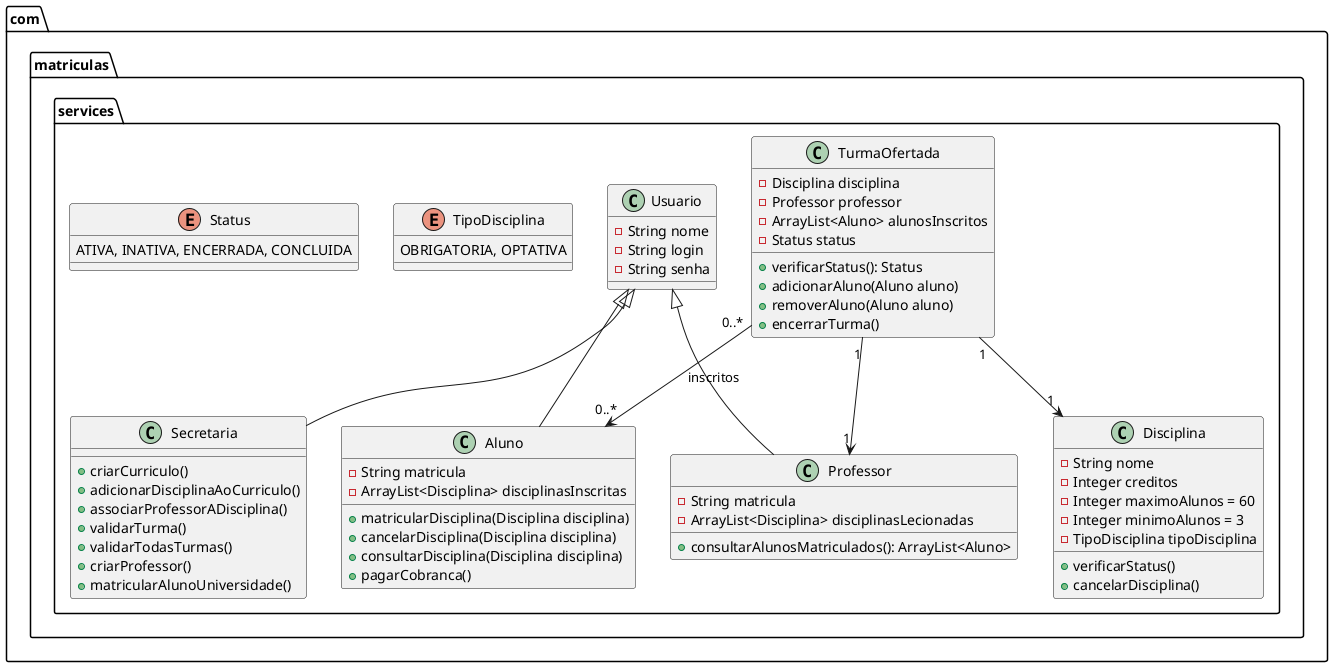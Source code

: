 @startuml
package "com.matriculas.services" {

    class Disciplina {
        - String nome
        - Integer creditos
        - Integer maximoAlunos = 60
        - Integer minimoAlunos = 3
        - TipoDisciplina tipoDisciplina
        + verificarStatus()
        + cancelarDisciplina()
    }

    class TurmaOfertada {
        - Disciplina disciplina
        - Professor professor
        - ArrayList<Aluno> alunosInscritos
        - Status status
        + verificarStatus(): Status
        + adicionarAluno(Aluno aluno)
        + removerAluno(Aluno aluno)
        + encerrarTurma()
    }
    
    class Usuario {
        - String nome
        - String login
        - String senha
    }

    class Aluno extends Usuario {
        - String matricula
        - ArrayList<Disciplina> disciplinasInscritas
        + matricularDisciplina(Disciplina disciplina)
        + cancelarDisciplina(Disciplina disciplina)
        + consultarDisciplina(Disciplina disciplina)
        + pagarCobranca()
    }

    class Professor extends Usuario {
        - String matricula
        - ArrayList<Disciplina> disciplinasLecionadas
        + consultarAlunosMatriculados(): ArrayList<Aluno>
    }

    class Secretaria extends Usuario {
        + criarCurriculo()
        + adicionarDisciplinaAoCurriculo()
        + associarProfessorADisciplina()
        + validarTurma()
        + validarTodasTurmas()
        + criarProfessor()
        + matricularAlunoUniversidade()
    }

    enum TipoDisciplina {
        OBRIGATORIA, OPTATIVA
    }

    enum Status {
        ATIVA, INATIVA, ENCERRADA, CONCLUIDA
    }

    TurmaOfertada "1" --> "1" Disciplina
    TurmaOfertada "1" --> "1" Professor
    TurmaOfertada "0..*" --> "0..*" Aluno : inscritos

}
@enduml
